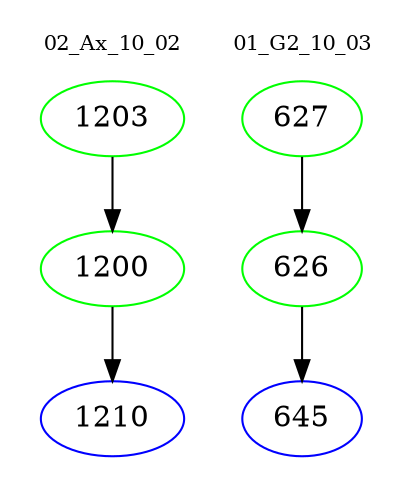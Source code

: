 digraph{
subgraph cluster_0 {
color = white
label = "02_Ax_10_02";
fontsize=10;
T0_1203 [label="1203", color="green"]
T0_1203 -> T0_1200 [color="black"]
T0_1200 [label="1200", color="green"]
T0_1200 -> T0_1210 [color="black"]
T0_1210 [label="1210", color="blue"]
}
subgraph cluster_1 {
color = white
label = "01_G2_10_03";
fontsize=10;
T1_627 [label="627", color="green"]
T1_627 -> T1_626 [color="black"]
T1_626 [label="626", color="green"]
T1_626 -> T1_645 [color="black"]
T1_645 [label="645", color="blue"]
}
}
